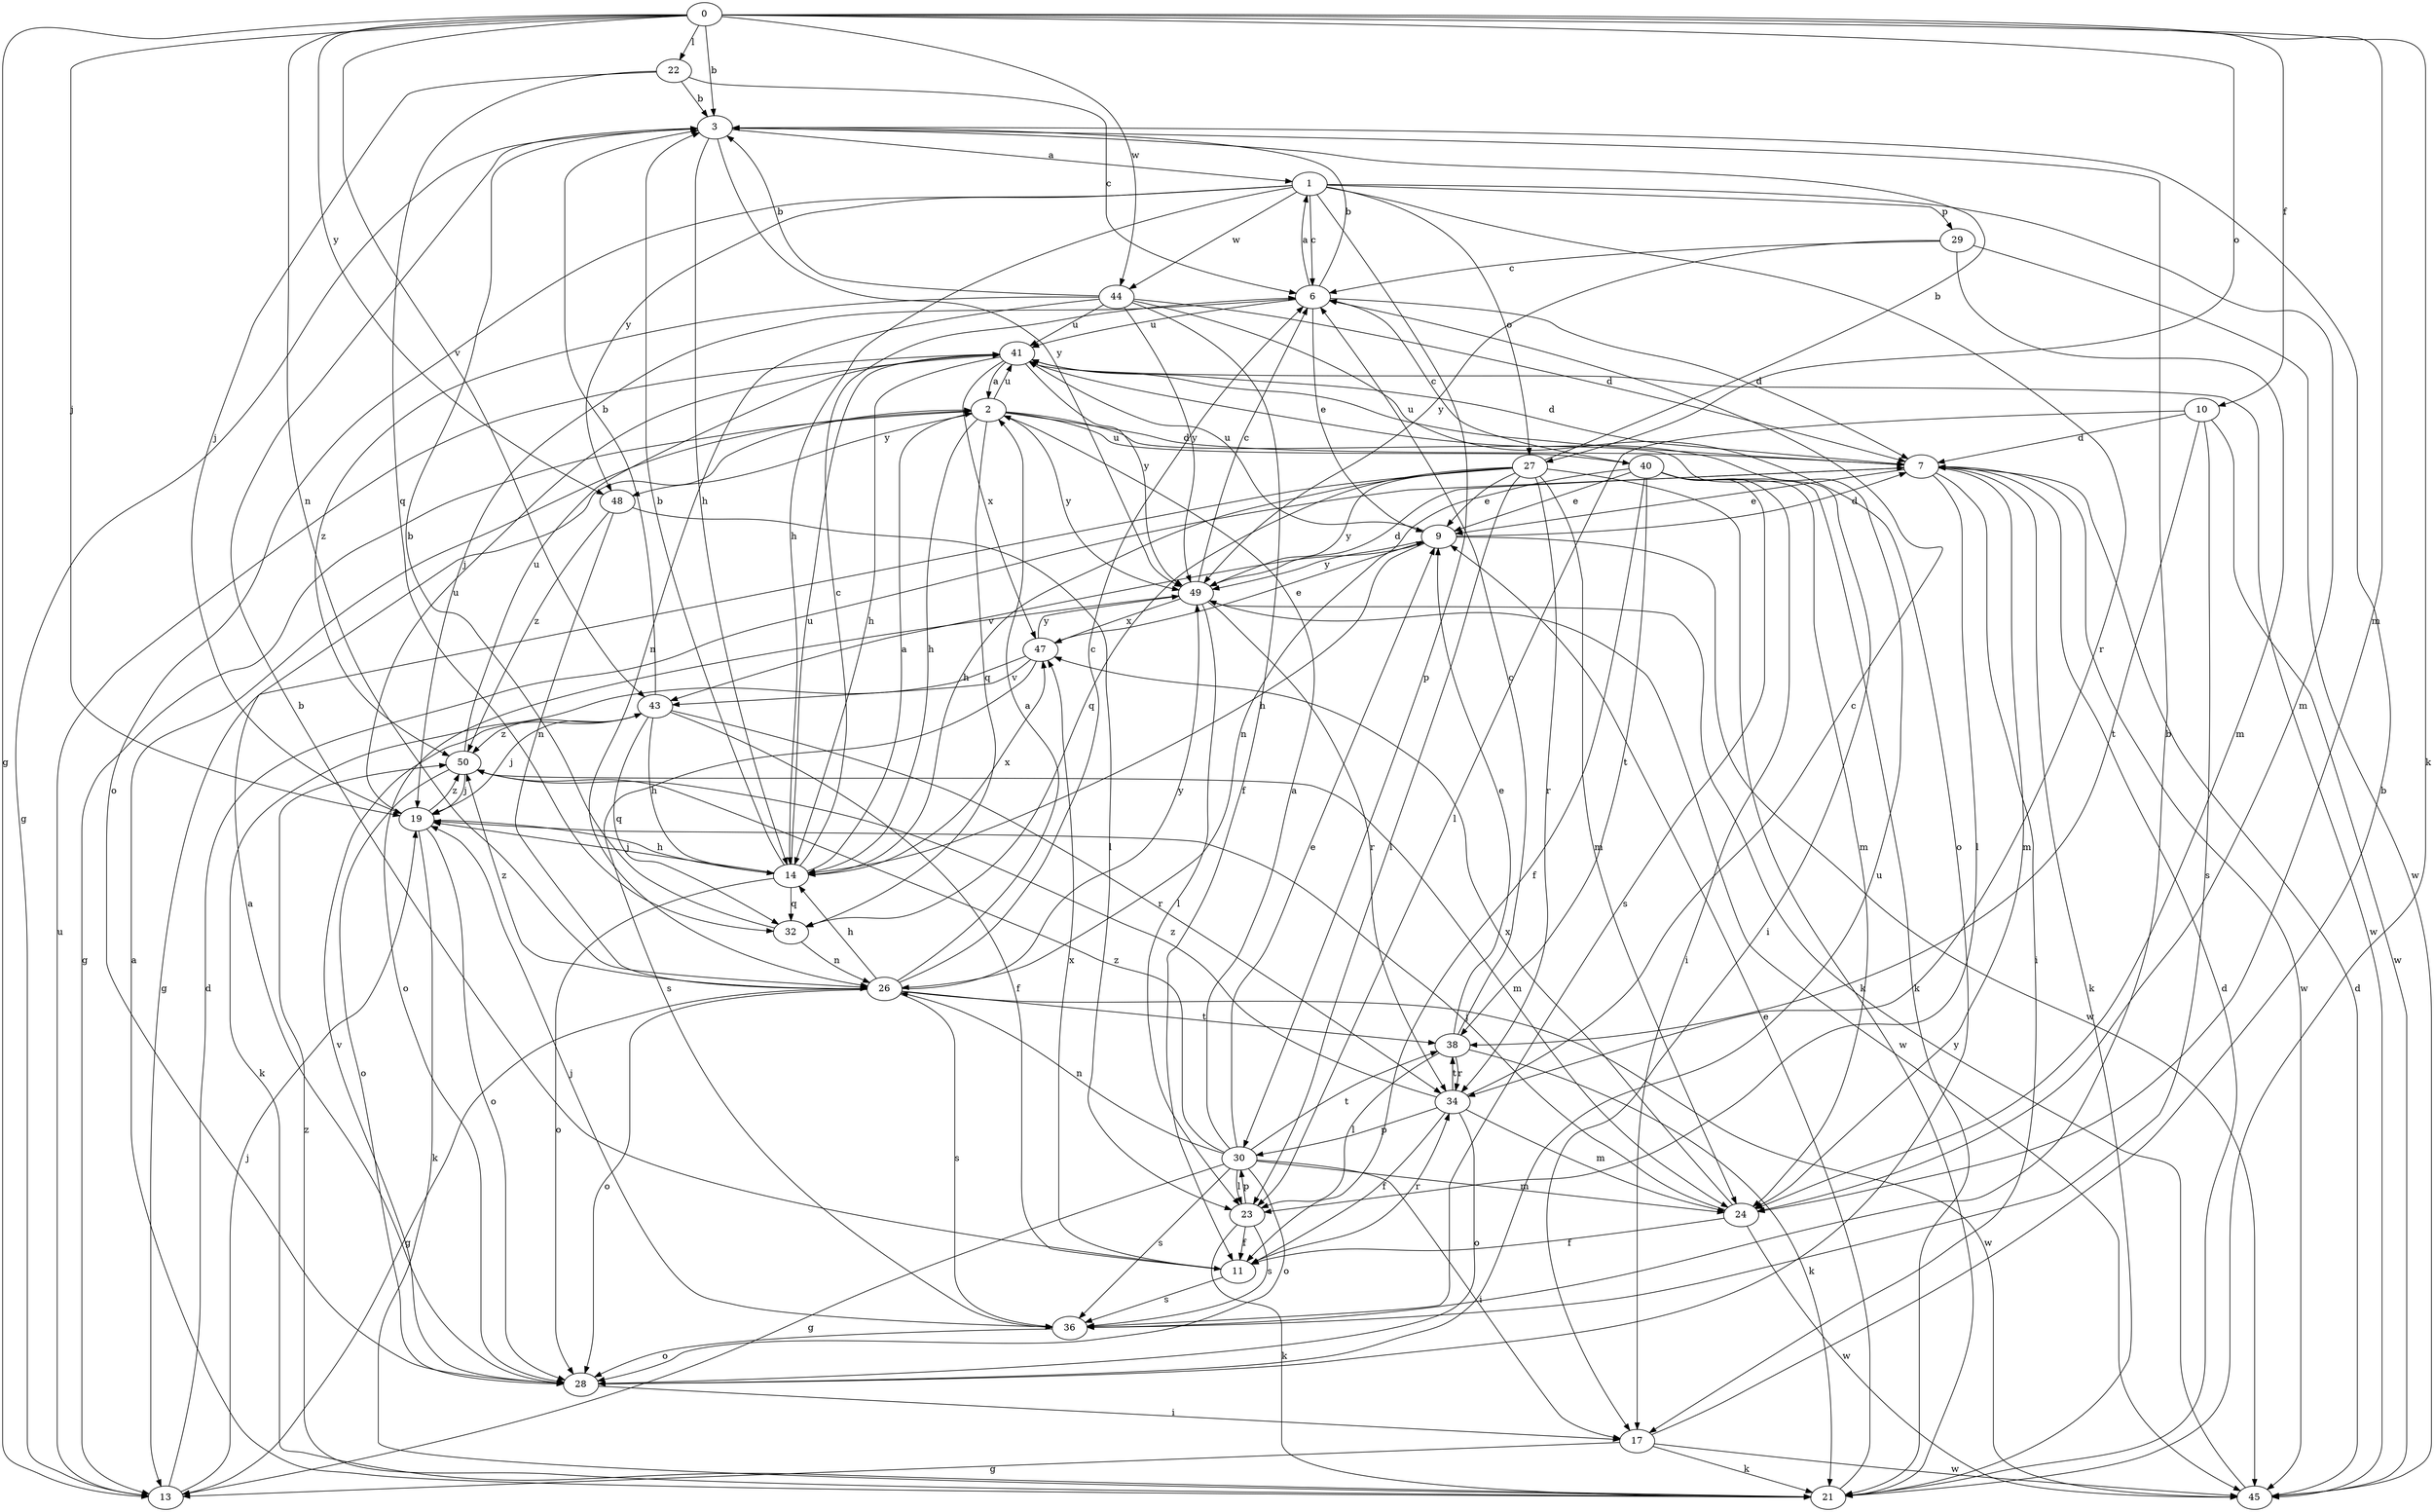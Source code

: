 strict digraph  {
0;
1;
2;
3;
6;
7;
9;
10;
11;
13;
14;
17;
19;
21;
22;
23;
24;
26;
27;
28;
29;
30;
32;
34;
36;
38;
40;
41;
43;
44;
45;
47;
48;
49;
50;
0 -> 3  [label=b];
0 -> 10  [label=f];
0 -> 13  [label=g];
0 -> 19  [label=j];
0 -> 21  [label=k];
0 -> 22  [label=l];
0 -> 24  [label=m];
0 -> 26  [label=n];
0 -> 27  [label=o];
0 -> 43  [label=v];
0 -> 44  [label=w];
0 -> 48  [label=y];
1 -> 6  [label=c];
1 -> 14  [label=h];
1 -> 24  [label=m];
1 -> 27  [label=o];
1 -> 28  [label=o];
1 -> 29  [label=p];
1 -> 30  [label=p];
1 -> 34  [label=r];
1 -> 44  [label=w];
1 -> 48  [label=y];
2 -> 7  [label=d];
2 -> 13  [label=g];
2 -> 14  [label=h];
2 -> 17  [label=i];
2 -> 32  [label=q];
2 -> 40  [label=u];
2 -> 41  [label=u];
2 -> 48  [label=y];
2 -> 49  [label=y];
3 -> 1  [label=a];
3 -> 13  [label=g];
3 -> 14  [label=h];
3 -> 49  [label=y];
6 -> 1  [label=a];
6 -> 3  [label=b];
6 -> 7  [label=d];
6 -> 9  [label=e];
6 -> 19  [label=j];
6 -> 41  [label=u];
7 -> 9  [label=e];
7 -> 17  [label=i];
7 -> 21  [label=k];
7 -> 23  [label=l];
7 -> 24  [label=m];
7 -> 41  [label=u];
7 -> 45  [label=w];
9 -> 7  [label=d];
9 -> 14  [label=h];
9 -> 41  [label=u];
9 -> 43  [label=v];
9 -> 45  [label=w];
9 -> 49  [label=y];
10 -> 7  [label=d];
10 -> 23  [label=l];
10 -> 36  [label=s];
10 -> 38  [label=t];
10 -> 45  [label=w];
11 -> 3  [label=b];
11 -> 34  [label=r];
11 -> 36  [label=s];
11 -> 47  [label=x];
13 -> 7  [label=d];
13 -> 19  [label=j];
13 -> 41  [label=u];
14 -> 2  [label=a];
14 -> 3  [label=b];
14 -> 6  [label=c];
14 -> 19  [label=j];
14 -> 28  [label=o];
14 -> 32  [label=q];
14 -> 41  [label=u];
14 -> 47  [label=x];
17 -> 3  [label=b];
17 -> 13  [label=g];
17 -> 21  [label=k];
17 -> 45  [label=w];
19 -> 14  [label=h];
19 -> 21  [label=k];
19 -> 28  [label=o];
19 -> 41  [label=u];
19 -> 50  [label=z];
21 -> 2  [label=a];
21 -> 7  [label=d];
21 -> 9  [label=e];
21 -> 50  [label=z];
22 -> 3  [label=b];
22 -> 6  [label=c];
22 -> 19  [label=j];
22 -> 32  [label=q];
23 -> 11  [label=f];
23 -> 21  [label=k];
23 -> 30  [label=p];
23 -> 36  [label=s];
24 -> 11  [label=f];
24 -> 19  [label=j];
24 -> 45  [label=w];
24 -> 47  [label=x];
26 -> 2  [label=a];
26 -> 6  [label=c];
26 -> 13  [label=g];
26 -> 14  [label=h];
26 -> 28  [label=o];
26 -> 36  [label=s];
26 -> 38  [label=t];
26 -> 45  [label=w];
26 -> 49  [label=y];
26 -> 50  [label=z];
27 -> 3  [label=b];
27 -> 9  [label=e];
27 -> 13  [label=g];
27 -> 14  [label=h];
27 -> 21  [label=k];
27 -> 23  [label=l];
27 -> 24  [label=m];
27 -> 32  [label=q];
27 -> 34  [label=r];
27 -> 49  [label=y];
28 -> 2  [label=a];
28 -> 17  [label=i];
28 -> 41  [label=u];
28 -> 43  [label=v];
29 -> 6  [label=c];
29 -> 24  [label=m];
29 -> 45  [label=w];
29 -> 49  [label=y];
30 -> 2  [label=a];
30 -> 9  [label=e];
30 -> 13  [label=g];
30 -> 17  [label=i];
30 -> 23  [label=l];
30 -> 24  [label=m];
30 -> 26  [label=n];
30 -> 28  [label=o];
30 -> 36  [label=s];
30 -> 38  [label=t];
30 -> 50  [label=z];
32 -> 3  [label=b];
32 -> 26  [label=n];
34 -> 6  [label=c];
34 -> 11  [label=f];
34 -> 24  [label=m];
34 -> 28  [label=o];
34 -> 30  [label=p];
34 -> 38  [label=t];
34 -> 50  [label=z];
36 -> 3  [label=b];
36 -> 19  [label=j];
36 -> 28  [label=o];
38 -> 6  [label=c];
38 -> 9  [label=e];
38 -> 21  [label=k];
38 -> 23  [label=l];
38 -> 34  [label=r];
40 -> 6  [label=c];
40 -> 9  [label=e];
40 -> 11  [label=f];
40 -> 17  [label=i];
40 -> 21  [label=k];
40 -> 24  [label=m];
40 -> 26  [label=n];
40 -> 36  [label=s];
40 -> 38  [label=t];
41 -> 2  [label=a];
41 -> 7  [label=d];
41 -> 14  [label=h];
41 -> 45  [label=w];
41 -> 47  [label=x];
41 -> 49  [label=y];
43 -> 3  [label=b];
43 -> 11  [label=f];
43 -> 14  [label=h];
43 -> 19  [label=j];
43 -> 32  [label=q];
43 -> 34  [label=r];
43 -> 50  [label=z];
44 -> 3  [label=b];
44 -> 7  [label=d];
44 -> 11  [label=f];
44 -> 26  [label=n];
44 -> 28  [label=o];
44 -> 41  [label=u];
44 -> 49  [label=y];
44 -> 50  [label=z];
45 -> 7  [label=d];
45 -> 49  [label=y];
47 -> 9  [label=e];
47 -> 21  [label=k];
47 -> 36  [label=s];
47 -> 43  [label=v];
47 -> 49  [label=y];
48 -> 23  [label=l];
48 -> 26  [label=n];
48 -> 50  [label=z];
49 -> 6  [label=c];
49 -> 7  [label=d];
49 -> 23  [label=l];
49 -> 28  [label=o];
49 -> 34  [label=r];
49 -> 45  [label=w];
49 -> 47  [label=x];
50 -> 19  [label=j];
50 -> 24  [label=m];
50 -> 28  [label=o];
50 -> 41  [label=u];
}
